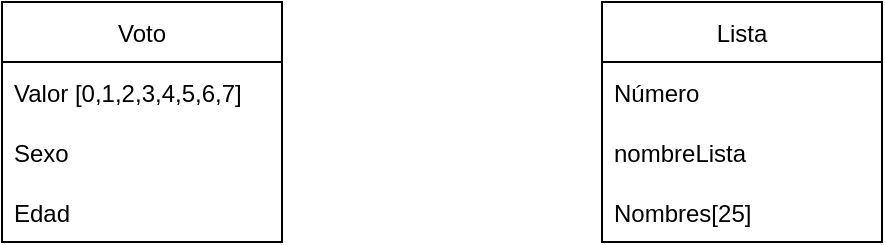 <mxfile version="18.0.3" type="github">
  <diagram id="XIpyf4Ab7VP1h9y_S6XM" name="Page-1">
    <mxGraphModel dx="1038" dy="584" grid="1" gridSize="10" guides="1" tooltips="1" connect="1" arrows="1" fold="1" page="1" pageScale="1" pageWidth="827" pageHeight="1169" math="0" shadow="0">
      <root>
        <mxCell id="0" />
        <mxCell id="1" parent="0" />
        <mxCell id="C9L4BgDTNEKqHw4MeAy_-1" value="Voto" style="swimlane;fontStyle=0;childLayout=stackLayout;horizontal=1;startSize=30;horizontalStack=0;resizeParent=1;resizeParentMax=0;resizeLast=0;collapsible=1;marginBottom=0;" vertex="1" parent="1">
          <mxGeometry x="100" y="150" width="140" height="120" as="geometry" />
        </mxCell>
        <mxCell id="C9L4BgDTNEKqHw4MeAy_-2" value="Valor [0,1,2,3,4,5,6,7]" style="text;strokeColor=none;fillColor=none;align=left;verticalAlign=middle;spacingLeft=4;spacingRight=4;overflow=hidden;points=[[0,0.5],[1,0.5]];portConstraint=eastwest;rotatable=0;" vertex="1" parent="C9L4BgDTNEKqHw4MeAy_-1">
          <mxGeometry y="30" width="140" height="30" as="geometry" />
        </mxCell>
        <mxCell id="C9L4BgDTNEKqHw4MeAy_-3" value="Sexo" style="text;strokeColor=none;fillColor=none;align=left;verticalAlign=middle;spacingLeft=4;spacingRight=4;overflow=hidden;points=[[0,0.5],[1,0.5]];portConstraint=eastwest;rotatable=0;" vertex="1" parent="C9L4BgDTNEKqHw4MeAy_-1">
          <mxGeometry y="60" width="140" height="30" as="geometry" />
        </mxCell>
        <mxCell id="C9L4BgDTNEKqHw4MeAy_-4" value="Edad" style="text;strokeColor=none;fillColor=none;align=left;verticalAlign=middle;spacingLeft=4;spacingRight=4;overflow=hidden;points=[[0,0.5],[1,0.5]];portConstraint=eastwest;rotatable=0;" vertex="1" parent="C9L4BgDTNEKqHw4MeAy_-1">
          <mxGeometry y="90" width="140" height="30" as="geometry" />
        </mxCell>
        <mxCell id="C9L4BgDTNEKqHw4MeAy_-5" value="Lista" style="swimlane;fontStyle=0;childLayout=stackLayout;horizontal=1;startSize=30;horizontalStack=0;resizeParent=1;resizeParentMax=0;resizeLast=0;collapsible=1;marginBottom=0;" vertex="1" parent="1">
          <mxGeometry x="400" y="150" width="140" height="120" as="geometry" />
        </mxCell>
        <mxCell id="C9L4BgDTNEKqHw4MeAy_-6" value="Número" style="text;strokeColor=none;fillColor=none;align=left;verticalAlign=middle;spacingLeft=4;spacingRight=4;overflow=hidden;points=[[0,0.5],[1,0.5]];portConstraint=eastwest;rotatable=0;" vertex="1" parent="C9L4BgDTNEKqHw4MeAy_-5">
          <mxGeometry y="30" width="140" height="30" as="geometry" />
        </mxCell>
        <mxCell id="C9L4BgDTNEKqHw4MeAy_-7" value="nombreLista" style="text;strokeColor=none;fillColor=none;align=left;verticalAlign=middle;spacingLeft=4;spacingRight=4;overflow=hidden;points=[[0,0.5],[1,0.5]];portConstraint=eastwest;rotatable=0;" vertex="1" parent="C9L4BgDTNEKqHw4MeAy_-5">
          <mxGeometry y="60" width="140" height="30" as="geometry" />
        </mxCell>
        <mxCell id="C9L4BgDTNEKqHw4MeAy_-8" value="Nombres[25]" style="text;strokeColor=none;fillColor=none;align=left;verticalAlign=middle;spacingLeft=4;spacingRight=4;overflow=hidden;points=[[0,0.5],[1,0.5]];portConstraint=eastwest;rotatable=0;" vertex="1" parent="C9L4BgDTNEKqHw4MeAy_-5">
          <mxGeometry y="90" width="140" height="30" as="geometry" />
        </mxCell>
      </root>
    </mxGraphModel>
  </diagram>
</mxfile>
